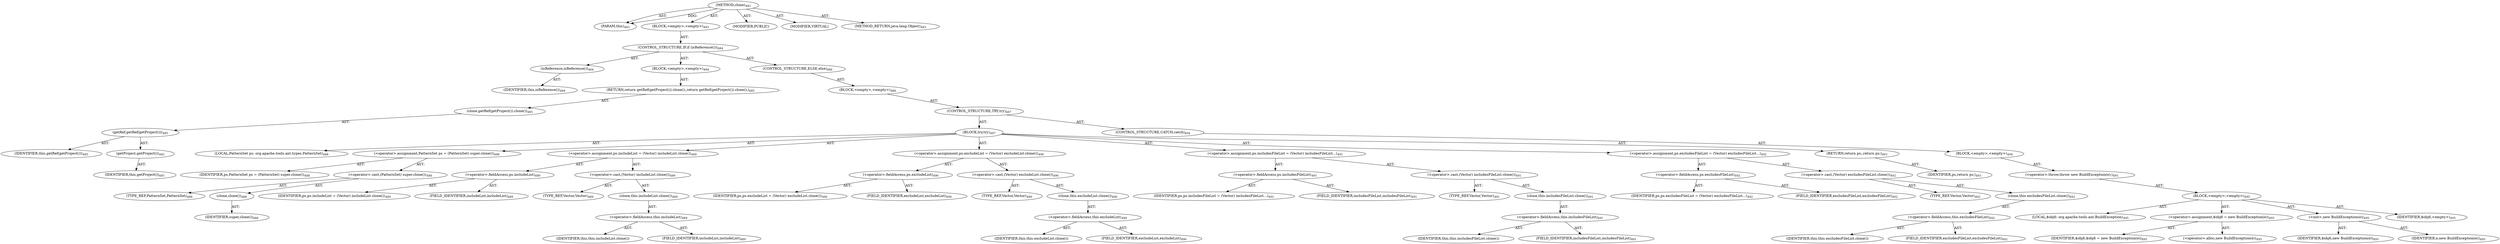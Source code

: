 digraph "clone" {  
"111669149725" [label = <(METHOD,clone)<SUB>483</SUB>> ]
"115964117013" [label = <(PARAM,this)<SUB>483</SUB>> ]
"25769803868" [label = <(BLOCK,&lt;empty&gt;,&lt;empty&gt;)<SUB>483</SUB>> ]
"47244640313" [label = <(CONTROL_STRUCTURE,IF,if (isReference()))<SUB>484</SUB>> ]
"30064771426" [label = <(isReference,isReference())<SUB>484</SUB>> ]
"68719476792" [label = <(IDENTIFIER,this,isReference())<SUB>484</SUB>> ]
"25769803869" [label = <(BLOCK,&lt;empty&gt;,&lt;empty&gt;)<SUB>484</SUB>> ]
"146028888085" [label = <(RETURN,return getRef(getProject()).clone();,return getRef(getProject()).clone();)<SUB>485</SUB>> ]
"30064771427" [label = <(clone,getRef(getProject()).clone())<SUB>485</SUB>> ]
"30064771428" [label = <(getRef,getRef(getProject()))<SUB>485</SUB>> ]
"68719476794" [label = <(IDENTIFIER,this,getRef(getProject()))<SUB>485</SUB>> ]
"30064771429" [label = <(getProject,getProject())<SUB>485</SUB>> ]
"68719476793" [label = <(IDENTIFIER,this,getProject())<SUB>485</SUB>> ]
"47244640314" [label = <(CONTROL_STRUCTURE,ELSE,else)<SUB>486</SUB>> ]
"25769803870" [label = <(BLOCK,&lt;empty&gt;,&lt;empty&gt;)<SUB>486</SUB>> ]
"47244640315" [label = <(CONTROL_STRUCTURE,TRY,try)<SUB>487</SUB>> ]
"25769803871" [label = <(BLOCK,try,try)<SUB>487</SUB>> ]
"94489280550" [label = <(LOCAL,PatternSet ps: org.apache.tools.ant.types.PatternSet)<SUB>488</SUB>> ]
"30064771430" [label = <(&lt;operator&gt;.assignment,PatternSet ps = (PatternSet) super.clone())<SUB>488</SUB>> ]
"68719477030" [label = <(IDENTIFIER,ps,PatternSet ps = (PatternSet) super.clone())<SUB>488</SUB>> ]
"30064771431" [label = <(&lt;operator&gt;.cast,(PatternSet) super.clone())<SUB>488</SUB>> ]
"180388626437" [label = <(TYPE_REF,PatternSet,PatternSet)<SUB>488</SUB>> ]
"30064771432" [label = <(clone,clone())<SUB>488</SUB>> ]
"68719477031" [label = <(IDENTIFIER,super,clone())<SUB>488</SUB>> ]
"30064771433" [label = <(&lt;operator&gt;.assignment,ps.includeList = (Vector) includeList.clone())<SUB>489</SUB>> ]
"30064771434" [label = <(&lt;operator&gt;.fieldAccess,ps.includeList)<SUB>489</SUB>> ]
"68719477032" [label = <(IDENTIFIER,ps,ps.includeList = (Vector) includeList.clone())<SUB>489</SUB>> ]
"55834574899" [label = <(FIELD_IDENTIFIER,includeList,includeList)<SUB>489</SUB>> ]
"30064771435" [label = <(&lt;operator&gt;.cast,(Vector) includeList.clone())<SUB>489</SUB>> ]
"180388626438" [label = <(TYPE_REF,Vector,Vector)<SUB>489</SUB>> ]
"30064771436" [label = <(clone,this.includeList.clone())<SUB>489</SUB>> ]
"30064771437" [label = <(&lt;operator&gt;.fieldAccess,this.includeList)<SUB>489</SUB>> ]
"68719477033" [label = <(IDENTIFIER,this,this.includeList.clone())> ]
"55834574900" [label = <(FIELD_IDENTIFIER,includeList,includeList)<SUB>489</SUB>> ]
"30064771438" [label = <(&lt;operator&gt;.assignment,ps.excludeList = (Vector) excludeList.clone())<SUB>490</SUB>> ]
"30064771439" [label = <(&lt;operator&gt;.fieldAccess,ps.excludeList)<SUB>490</SUB>> ]
"68719477034" [label = <(IDENTIFIER,ps,ps.excludeList = (Vector) excludeList.clone())<SUB>490</SUB>> ]
"55834574901" [label = <(FIELD_IDENTIFIER,excludeList,excludeList)<SUB>490</SUB>> ]
"30064771440" [label = <(&lt;operator&gt;.cast,(Vector) excludeList.clone())<SUB>490</SUB>> ]
"180388626439" [label = <(TYPE_REF,Vector,Vector)<SUB>490</SUB>> ]
"30064771441" [label = <(clone,this.excludeList.clone())<SUB>490</SUB>> ]
"30064771442" [label = <(&lt;operator&gt;.fieldAccess,this.excludeList)<SUB>490</SUB>> ]
"68719477035" [label = <(IDENTIFIER,this,this.excludeList.clone())> ]
"55834574902" [label = <(FIELD_IDENTIFIER,excludeList,excludeList)<SUB>490</SUB>> ]
"30064771443" [label = <(&lt;operator&gt;.assignment,ps.includesFileList = (Vector) includesFileList...)<SUB>491</SUB>> ]
"30064771444" [label = <(&lt;operator&gt;.fieldAccess,ps.includesFileList)<SUB>491</SUB>> ]
"68719477036" [label = <(IDENTIFIER,ps,ps.includesFileList = (Vector) includesFileList...)<SUB>491</SUB>> ]
"55834574903" [label = <(FIELD_IDENTIFIER,includesFileList,includesFileList)<SUB>491</SUB>> ]
"30064771445" [label = <(&lt;operator&gt;.cast,(Vector) includesFileList.clone())<SUB>491</SUB>> ]
"180388626440" [label = <(TYPE_REF,Vector,Vector)<SUB>491</SUB>> ]
"30064771446" [label = <(clone,this.includesFileList.clone())<SUB>491</SUB>> ]
"30064771447" [label = <(&lt;operator&gt;.fieldAccess,this.includesFileList)<SUB>491</SUB>> ]
"68719477037" [label = <(IDENTIFIER,this,this.includesFileList.clone())> ]
"55834574904" [label = <(FIELD_IDENTIFIER,includesFileList,includesFileList)<SUB>491</SUB>> ]
"30064771448" [label = <(&lt;operator&gt;.assignment,ps.excludesFileList = (Vector) excludesFileList...)<SUB>492</SUB>> ]
"30064771449" [label = <(&lt;operator&gt;.fieldAccess,ps.excludesFileList)<SUB>492</SUB>> ]
"68719477038" [label = <(IDENTIFIER,ps,ps.excludesFileList = (Vector) excludesFileList...)<SUB>492</SUB>> ]
"55834574905" [label = <(FIELD_IDENTIFIER,excludesFileList,excludesFileList)<SUB>492</SUB>> ]
"30064771450" [label = <(&lt;operator&gt;.cast,(Vector) excludesFileList.clone())<SUB>492</SUB>> ]
"180388626441" [label = <(TYPE_REF,Vector,Vector)<SUB>492</SUB>> ]
"30064771451" [label = <(clone,this.excludesFileList.clone())<SUB>492</SUB>> ]
"30064771452" [label = <(&lt;operator&gt;.fieldAccess,this.excludesFileList)<SUB>492</SUB>> ]
"68719477039" [label = <(IDENTIFIER,this,this.excludesFileList.clone())> ]
"55834574906" [label = <(FIELD_IDENTIFIER,excludesFileList,excludesFileList)<SUB>492</SUB>> ]
"146028888086" [label = <(RETURN,return ps;,return ps;)<SUB>493</SUB>> ]
"68719477040" [label = <(IDENTIFIER,ps,return ps;)<SUB>493</SUB>> ]
"47244640316" [label = <(CONTROL_STRUCTURE,CATCH,catch)<SUB>494</SUB>> ]
"25769803872" [label = <(BLOCK,&lt;empty&gt;,&lt;empty&gt;)<SUB>494</SUB>> ]
"30064771453" [label = <(&lt;operator&gt;.throw,throw new BuildException(e);)<SUB>495</SUB>> ]
"25769803873" [label = <(BLOCK,&lt;empty&gt;,&lt;empty&gt;)<SUB>495</SUB>> ]
"94489280551" [label = <(LOCAL,$obj6: org.apache.tools.ant.BuildException)<SUB>495</SUB>> ]
"30064771454" [label = <(&lt;operator&gt;.assignment,$obj6 = new BuildException(e))<SUB>495</SUB>> ]
"68719477041" [label = <(IDENTIFIER,$obj6,$obj6 = new BuildException(e))<SUB>495</SUB>> ]
"30064771455" [label = <(&lt;operator&gt;.alloc,new BuildException(e))<SUB>495</SUB>> ]
"30064771456" [label = <(&lt;init&gt;,new BuildException(e))<SUB>495</SUB>> ]
"68719477042" [label = <(IDENTIFIER,$obj6,new BuildException(e))<SUB>495</SUB>> ]
"68719477043" [label = <(IDENTIFIER,e,new BuildException(e))<SUB>495</SUB>> ]
"68719477044" [label = <(IDENTIFIER,$obj6,&lt;empty&gt;)<SUB>495</SUB>> ]
"133143986241" [label = <(MODIFIER,PUBLIC)> ]
"133143986242" [label = <(MODIFIER,VIRTUAL)> ]
"128849018909" [label = <(METHOD_RETURN,java.lang.Object)<SUB>483</SUB>> ]
  "111669149725" -> "115964117013"  [ label = "AST: "] 
  "111669149725" -> "25769803868"  [ label = "AST: "] 
  "111669149725" -> "133143986241"  [ label = "AST: "] 
  "111669149725" -> "133143986242"  [ label = "AST: "] 
  "111669149725" -> "128849018909"  [ label = "AST: "] 
  "25769803868" -> "47244640313"  [ label = "AST: "] 
  "47244640313" -> "30064771426"  [ label = "AST: "] 
  "47244640313" -> "25769803869"  [ label = "AST: "] 
  "47244640313" -> "47244640314"  [ label = "AST: "] 
  "30064771426" -> "68719476792"  [ label = "AST: "] 
  "25769803869" -> "146028888085"  [ label = "AST: "] 
  "146028888085" -> "30064771427"  [ label = "AST: "] 
  "30064771427" -> "30064771428"  [ label = "AST: "] 
  "30064771428" -> "68719476794"  [ label = "AST: "] 
  "30064771428" -> "30064771429"  [ label = "AST: "] 
  "30064771429" -> "68719476793"  [ label = "AST: "] 
  "47244640314" -> "25769803870"  [ label = "AST: "] 
  "25769803870" -> "47244640315"  [ label = "AST: "] 
  "47244640315" -> "25769803871"  [ label = "AST: "] 
  "47244640315" -> "47244640316"  [ label = "AST: "] 
  "25769803871" -> "94489280550"  [ label = "AST: "] 
  "25769803871" -> "30064771430"  [ label = "AST: "] 
  "25769803871" -> "30064771433"  [ label = "AST: "] 
  "25769803871" -> "30064771438"  [ label = "AST: "] 
  "25769803871" -> "30064771443"  [ label = "AST: "] 
  "25769803871" -> "30064771448"  [ label = "AST: "] 
  "25769803871" -> "146028888086"  [ label = "AST: "] 
  "30064771430" -> "68719477030"  [ label = "AST: "] 
  "30064771430" -> "30064771431"  [ label = "AST: "] 
  "30064771431" -> "180388626437"  [ label = "AST: "] 
  "30064771431" -> "30064771432"  [ label = "AST: "] 
  "30064771432" -> "68719477031"  [ label = "AST: "] 
  "30064771433" -> "30064771434"  [ label = "AST: "] 
  "30064771433" -> "30064771435"  [ label = "AST: "] 
  "30064771434" -> "68719477032"  [ label = "AST: "] 
  "30064771434" -> "55834574899"  [ label = "AST: "] 
  "30064771435" -> "180388626438"  [ label = "AST: "] 
  "30064771435" -> "30064771436"  [ label = "AST: "] 
  "30064771436" -> "30064771437"  [ label = "AST: "] 
  "30064771437" -> "68719477033"  [ label = "AST: "] 
  "30064771437" -> "55834574900"  [ label = "AST: "] 
  "30064771438" -> "30064771439"  [ label = "AST: "] 
  "30064771438" -> "30064771440"  [ label = "AST: "] 
  "30064771439" -> "68719477034"  [ label = "AST: "] 
  "30064771439" -> "55834574901"  [ label = "AST: "] 
  "30064771440" -> "180388626439"  [ label = "AST: "] 
  "30064771440" -> "30064771441"  [ label = "AST: "] 
  "30064771441" -> "30064771442"  [ label = "AST: "] 
  "30064771442" -> "68719477035"  [ label = "AST: "] 
  "30064771442" -> "55834574902"  [ label = "AST: "] 
  "30064771443" -> "30064771444"  [ label = "AST: "] 
  "30064771443" -> "30064771445"  [ label = "AST: "] 
  "30064771444" -> "68719477036"  [ label = "AST: "] 
  "30064771444" -> "55834574903"  [ label = "AST: "] 
  "30064771445" -> "180388626440"  [ label = "AST: "] 
  "30064771445" -> "30064771446"  [ label = "AST: "] 
  "30064771446" -> "30064771447"  [ label = "AST: "] 
  "30064771447" -> "68719477037"  [ label = "AST: "] 
  "30064771447" -> "55834574904"  [ label = "AST: "] 
  "30064771448" -> "30064771449"  [ label = "AST: "] 
  "30064771448" -> "30064771450"  [ label = "AST: "] 
  "30064771449" -> "68719477038"  [ label = "AST: "] 
  "30064771449" -> "55834574905"  [ label = "AST: "] 
  "30064771450" -> "180388626441"  [ label = "AST: "] 
  "30064771450" -> "30064771451"  [ label = "AST: "] 
  "30064771451" -> "30064771452"  [ label = "AST: "] 
  "30064771452" -> "68719477039"  [ label = "AST: "] 
  "30064771452" -> "55834574906"  [ label = "AST: "] 
  "146028888086" -> "68719477040"  [ label = "AST: "] 
  "47244640316" -> "25769803872"  [ label = "AST: "] 
  "25769803872" -> "30064771453"  [ label = "AST: "] 
  "30064771453" -> "25769803873"  [ label = "AST: "] 
  "25769803873" -> "94489280551"  [ label = "AST: "] 
  "25769803873" -> "30064771454"  [ label = "AST: "] 
  "25769803873" -> "30064771456"  [ label = "AST: "] 
  "25769803873" -> "68719477044"  [ label = "AST: "] 
  "30064771454" -> "68719477041"  [ label = "AST: "] 
  "30064771454" -> "30064771455"  [ label = "AST: "] 
  "30064771456" -> "68719477042"  [ label = "AST: "] 
  "30064771456" -> "68719477043"  [ label = "AST: "] 
  "111669149725" -> "115964117013"  [ label = "DDG: "] 
}
